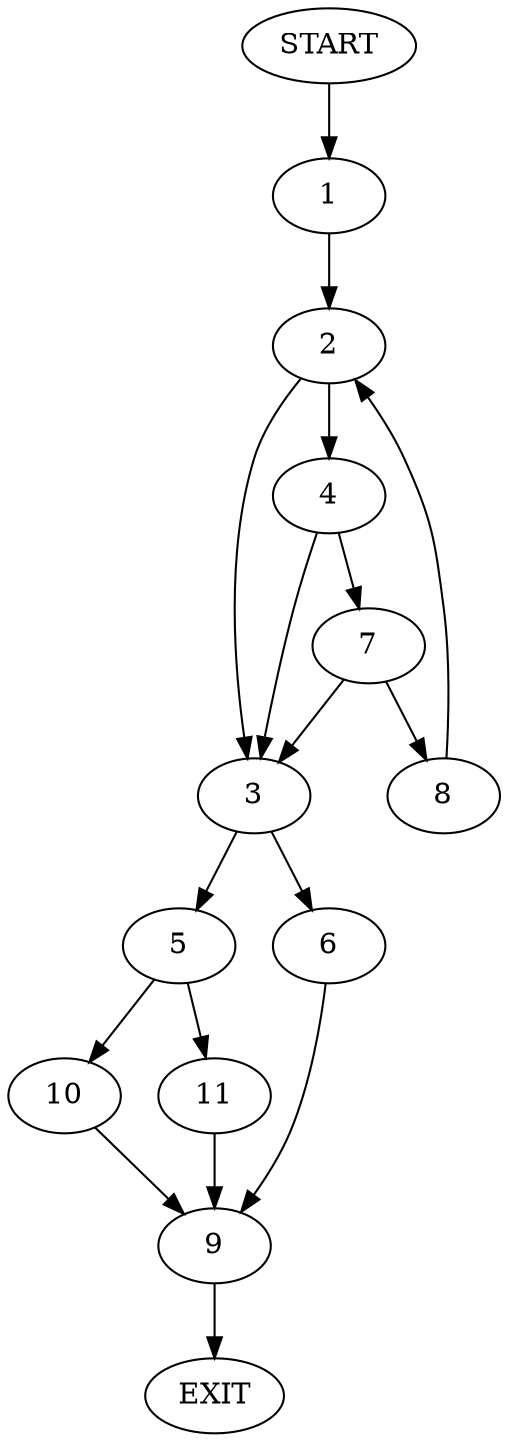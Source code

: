 digraph {
0 [label="START"]
12 [label="EXIT"]
0 -> 1
1 -> 2
2 -> 3
2 -> 4
3 -> 5
3 -> 6
4 -> 7
4 -> 3
7 -> 8
7 -> 3
8 -> 2
6 -> 9
5 -> 10
5 -> 11
11 -> 9
10 -> 9
9 -> 12
}
